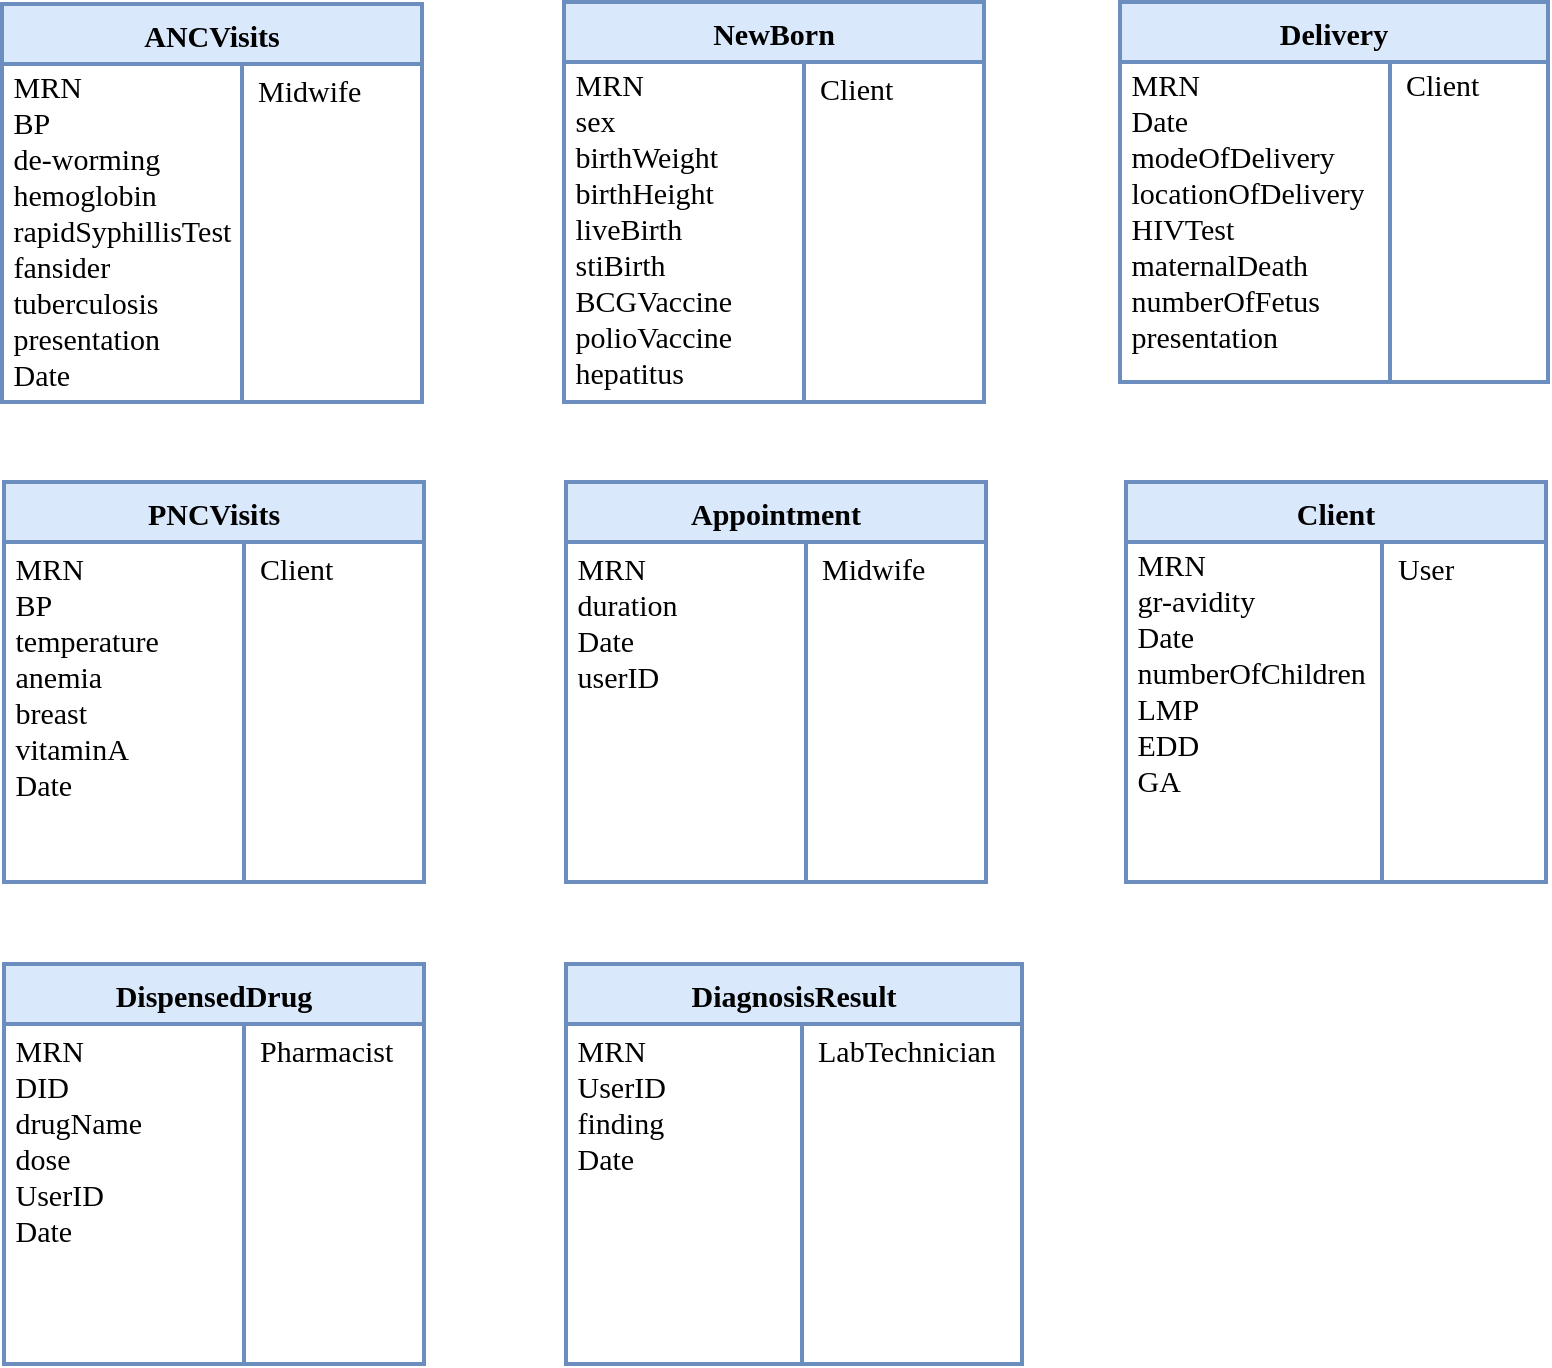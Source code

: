 <mxfile version="18.0.1" type="github">
  <diagram id="oKqYSUcY_DyimbxIJG_v" name="Page-1">
    <mxGraphModel dx="868" dy="440" grid="1" gridSize="10" guides="1" tooltips="1" connect="1" arrows="1" fold="1" page="1" pageScale="1" pageWidth="850" pageHeight="1100" math="0" shadow="0">
      <root>
        <mxCell id="0" />
        <mxCell id="1" parent="0" />
        <mxCell id="UDyWL5Y67svvrkTqsjh9-9" value="ANCVisits" style="shape=table;startSize=30;container=1;collapsible=0;childLayout=tableLayout;fixedRows=1;rowLines=0;fontStyle=1;fontFamily=Times New Roman;fontSize=15;fillColor=#dae8fc;strokeColor=#6c8ebf;strokeWidth=2;" vertex="1" parent="1">
          <mxGeometry x="40" y="121" width="210" height="199" as="geometry" />
        </mxCell>
        <mxCell id="UDyWL5Y67svvrkTqsjh9-10" value="" style="shape=tableRow;horizontal=0;startSize=0;swimlaneHead=0;swimlaneBody=0;top=0;left=0;bottom=0;right=0;collapsible=0;dropTarget=0;fillColor=none;points=[[0,0.5],[1,0.5]];portConstraint=eastwest;fontFamily=Times New Roman;fontSize=15;" vertex="1" parent="UDyWL5Y67svvrkTqsjh9-9">
          <mxGeometry y="30" width="210" height="169" as="geometry" />
        </mxCell>
        <mxCell id="UDyWL5Y67svvrkTqsjh9-11" value="&lt;div style=&quot;font-size: 15px;&quot; align=&quot;left&quot;&gt;&lt;font style=&quot;font-size: 15px;&quot;&gt;&amp;nbsp;&lt;/font&gt;&lt;font style=&quot;font-size: 15px;&quot;&gt;MRN&lt;/font&gt;&lt;font style=&quot;font-size: 15px;&quot;&gt;&lt;/font&gt;&lt;/div&gt;&lt;div style=&quot;font-size: 15px;&quot; align=&quot;left&quot;&gt;&lt;font style=&quot;font-size: 15px;&quot;&gt;&amp;nbsp;BP&lt;/font&gt;&lt;/div&gt;&lt;div style=&quot;font-size: 15px;&quot; align=&quot;left&quot;&gt;&lt;font style=&quot;font-size: 15px;&quot;&gt;&amp;nbsp;de-worming&lt;/font&gt;&lt;/div&gt;&lt;div style=&quot;font-size: 15px;&quot; align=&quot;left&quot;&gt;&lt;font style=&quot;font-size: 15px;&quot;&gt;&amp;nbsp;hemoglobin&lt;/font&gt;&lt;/div&gt;&lt;div style=&quot;font-size: 15px;&quot; align=&quot;left&quot;&gt;&lt;font style=&quot;font-size: 15px;&quot;&gt;&amp;nbsp;rapidSyphillisTest&lt;/font&gt;&lt;/div&gt;&lt;div style=&quot;font-size: 15px;&quot; align=&quot;left&quot;&gt;&lt;font style=&quot;font-size: 15px;&quot;&gt;&amp;nbsp;fansider&lt;/font&gt;&lt;/div&gt;&lt;div style=&quot;font-size: 15px;&quot; align=&quot;left&quot;&gt;&lt;font style=&quot;font-size: 15px;&quot;&gt;&amp;nbsp;tuberculosis&lt;/font&gt;&lt;/div&gt;&lt;div style=&quot;font-size: 15px;&quot; align=&quot;left&quot;&gt;&lt;font style=&quot;font-size: 15px;&quot;&gt;&amp;nbsp;presentation&lt;/font&gt;&lt;/div&gt;&lt;div style=&quot;font-size: 15px;&quot; align=&quot;left&quot;&gt;&lt;font style=&quot;font-size: 15px;&quot;&gt;&amp;nbsp;Date&lt;br&gt;&lt;/font&gt;&lt;/div&gt;&lt;div style=&quot;font-size: 15px;&quot; align=&quot;left&quot;&gt;&lt;font style=&quot;font-size: 15px;&quot;&gt;&lt;br style=&quot;font-size: 15px;&quot;&gt;&lt;/font&gt;&lt;/div&gt;&lt;div style=&quot;font-size: 15px;&quot; align=&quot;left&quot;&gt;&lt;br style=&quot;font-size: 15px;&quot;&gt;&lt;/div&gt;" style="shape=partialRectangle;html=1;whiteSpace=wrap;connectable=0;fillColor=none;top=0;left=0;bottom=0;right=0;overflow=hidden;pointerEvents=1;align=left;fontFamily=Times New Roman;fontSize=15;" vertex="1" parent="UDyWL5Y67svvrkTqsjh9-10">
          <mxGeometry width="120" height="169" as="geometry">
            <mxRectangle width="120" height="169" as="alternateBounds" />
          </mxGeometry>
        </mxCell>
        <mxCell id="UDyWL5Y67svvrkTqsjh9-12" value="&lt;div style=&quot;font-size: 15px;&quot;&gt;Midwife&lt;/div&gt;&lt;div style=&quot;font-size: 15px;&quot;&gt;&lt;br style=&quot;font-size: 15px;&quot;&gt;&lt;/div&gt;&lt;div style=&quot;font-size: 15px;&quot;&gt;&lt;br style=&quot;font-size: 15px;&quot;&gt;&lt;/div&gt;&lt;div style=&quot;font-size: 15px;&quot;&gt;&lt;br style=&quot;font-size: 15px;&quot;&gt;&lt;/div&gt;&lt;div style=&quot;font-size: 15px;&quot;&gt;&lt;br style=&quot;font-size: 15px;&quot;&gt;&lt;/div&gt;&lt;div style=&quot;font-size: 15px;&quot;&gt;&lt;br style=&quot;font-size: 15px;&quot;&gt;&lt;/div&gt;&lt;div style=&quot;font-size: 15px;&quot;&gt;&lt;br style=&quot;font-size: 15px;&quot;&gt;&lt;/div&gt;&lt;div style=&quot;font-size: 15px;&quot;&gt;&lt;br style=&quot;font-size: 15px;&quot;&gt;&lt;/div&gt;&lt;div style=&quot;font-size: 15px;&quot;&gt;&lt;br style=&quot;font-size: 15px;&quot;&gt;&lt;/div&gt;" style="shape=partialRectangle;html=1;whiteSpace=wrap;connectable=0;fillColor=none;top=0;left=0;bottom=0;right=0;align=left;spacingLeft=6;overflow=hidden;fontFamily=Times New Roman;fontSize=15;" vertex="1" parent="UDyWL5Y67svvrkTqsjh9-10">
          <mxGeometry x="120" width="90" height="169" as="geometry">
            <mxRectangle width="90" height="169" as="alternateBounds" />
          </mxGeometry>
        </mxCell>
        <mxCell id="UDyWL5Y67svvrkTqsjh9-32" value="PNCVisits" style="shape=table;startSize=30;container=1;collapsible=0;childLayout=tableLayout;fixedRows=1;rowLines=0;fontStyle=1;fontFamily=Times New Roman;fontSize=15;fillColor=#dae8fc;strokeColor=#6c8ebf;strokeWidth=2;" vertex="1" parent="1">
          <mxGeometry x="41" y="360" width="210" height="200" as="geometry" />
        </mxCell>
        <mxCell id="UDyWL5Y67svvrkTqsjh9-33" value="" style="shape=tableRow;horizontal=0;startSize=0;swimlaneHead=0;swimlaneBody=0;top=0;left=0;bottom=0;right=0;collapsible=0;dropTarget=0;fillColor=none;points=[[0,0.5],[1,0.5]];portConstraint=eastwest;fontFamily=Times New Roman;fontSize=15;" vertex="1" parent="UDyWL5Y67svvrkTqsjh9-32">
          <mxGeometry y="30" width="210" height="170" as="geometry" />
        </mxCell>
        <mxCell id="UDyWL5Y67svvrkTqsjh9-34" value="&lt;div style=&quot;font-size: 15px;&quot; align=&quot;left&quot;&gt;&lt;font style=&quot;font-size: 15px;&quot;&gt;&amp;nbsp;&lt;/font&gt;&lt;font style=&quot;font-size: 15px;&quot;&gt;MRN&lt;/font&gt;&lt;font style=&quot;font-size: 15px;&quot;&gt;&lt;/font&gt;&lt;/div&gt;&lt;div style=&quot;font-size: 15px;&quot; align=&quot;left&quot;&gt;&lt;font style=&quot;font-size: 15px;&quot;&gt;&amp;nbsp;BP&lt;/font&gt;&lt;/div&gt;&lt;div style=&quot;font-size: 15px;&quot; align=&quot;left&quot;&gt;&lt;font style=&quot;font-size: 15px;&quot;&gt;&amp;nbsp;temperature&lt;/font&gt;&lt;/div&gt;&lt;div style=&quot;font-size: 15px;&quot; align=&quot;left&quot;&gt;&lt;font style=&quot;font-size: 15px;&quot;&gt;&amp;nbsp;anemia&lt;/font&gt;&lt;/div&gt;&lt;div style=&quot;font-size: 15px;&quot; align=&quot;left&quot;&gt;&lt;font style=&quot;font-size: 15px;&quot;&gt;&amp;nbsp;breast&lt;/font&gt;&lt;/div&gt;&lt;div style=&quot;font-size: 15px;&quot; align=&quot;left&quot;&gt;&lt;font style=&quot;font-size: 15px;&quot;&gt;&amp;nbsp;vitaminA&lt;br&gt;&lt;/font&gt;&lt;/div&gt;&lt;div style=&quot;font-size: 15px;&quot; align=&quot;left&quot;&gt;&lt;font style=&quot;font-size: 15px;&quot;&gt;&amp;nbsp;Date&lt;/font&gt;&lt;/div&gt;&lt;div style=&quot;font-size: 15px;&quot; align=&quot;left&quot;&gt;&lt;font style=&quot;font-size: 15px;&quot;&gt;&lt;br&gt;&lt;/font&gt;&lt;/div&gt;&lt;div style=&quot;font-size: 15px;&quot; align=&quot;left&quot;&gt;&lt;br style=&quot;font-size: 15px;&quot;&gt;&lt;/div&gt;" style="shape=partialRectangle;html=1;whiteSpace=wrap;connectable=0;fillColor=none;top=0;left=0;bottom=0;right=0;overflow=hidden;pointerEvents=1;align=left;fontFamily=Times New Roman;fontSize=15;" vertex="1" parent="UDyWL5Y67svvrkTqsjh9-33">
          <mxGeometry width="120" height="170" as="geometry">
            <mxRectangle width="120" height="170" as="alternateBounds" />
          </mxGeometry>
        </mxCell>
        <mxCell id="UDyWL5Y67svvrkTqsjh9-35" value="&lt;div style=&quot;font-size: 15px;&quot;&gt;Client&lt;br&gt;&lt;/div&gt;&lt;div style=&quot;font-size: 15px;&quot;&gt;&lt;br style=&quot;font-size: 15px;&quot;&gt;&lt;/div&gt;&lt;div style=&quot;font-size: 15px;&quot;&gt;&lt;br style=&quot;font-size: 15px;&quot;&gt;&lt;/div&gt;&lt;div style=&quot;font-size: 15px;&quot;&gt;&lt;br style=&quot;font-size: 15px;&quot;&gt;&lt;/div&gt;&lt;div style=&quot;font-size: 15px;&quot;&gt;&lt;br style=&quot;font-size: 15px;&quot;&gt;&lt;/div&gt;&lt;div style=&quot;font-size: 15px;&quot;&gt;&lt;br style=&quot;font-size: 15px;&quot;&gt;&lt;/div&gt;&lt;div style=&quot;font-size: 15px;&quot;&gt;&lt;br style=&quot;font-size: 15px;&quot;&gt;&lt;/div&gt;&lt;div style=&quot;font-size: 15px;&quot;&gt;&lt;br style=&quot;font-size: 15px;&quot;&gt;&lt;/div&gt;&lt;div style=&quot;font-size: 15px;&quot;&gt;&lt;br style=&quot;font-size: 15px;&quot;&gt;&lt;/div&gt;" style="shape=partialRectangle;html=1;whiteSpace=wrap;connectable=0;fillColor=none;top=0;left=0;bottom=0;right=0;align=left;spacingLeft=6;overflow=hidden;fontFamily=Times New Roman;fontSize=15;" vertex="1" parent="UDyWL5Y67svvrkTqsjh9-33">
          <mxGeometry x="120" width="90" height="170" as="geometry">
            <mxRectangle width="90" height="170" as="alternateBounds" />
          </mxGeometry>
        </mxCell>
        <mxCell id="UDyWL5Y67svvrkTqsjh9-36" value="NewBorn" style="shape=table;startSize=30;container=1;collapsible=0;childLayout=tableLayout;fixedRows=1;rowLines=0;fontStyle=1;fontFamily=Times New Roman;fontSize=15;fillColor=#dae8fc;strokeColor=#6c8ebf;strokeWidth=2;" vertex="1" parent="1">
          <mxGeometry x="321" y="120" width="210" height="200" as="geometry" />
        </mxCell>
        <mxCell id="UDyWL5Y67svvrkTqsjh9-37" value="" style="shape=tableRow;horizontal=0;startSize=0;swimlaneHead=0;swimlaneBody=0;top=0;left=0;bottom=0;right=0;collapsible=0;dropTarget=0;fillColor=none;points=[[0,0.5],[1,0.5]];portConstraint=eastwest;fontFamily=Times New Roman;fontSize=15;" vertex="1" parent="UDyWL5Y67svvrkTqsjh9-36">
          <mxGeometry y="30" width="210" height="170" as="geometry" />
        </mxCell>
        <mxCell id="UDyWL5Y67svvrkTqsjh9-38" value="&lt;div style=&quot;font-size: 15px;&quot; align=&quot;left&quot;&gt;&lt;font style=&quot;font-size: 15px;&quot;&gt;&amp;nbsp;&lt;/font&gt;&lt;font style=&quot;font-size: 15px;&quot;&gt;MRN&lt;/font&gt;&lt;font style=&quot;font-size: 15px;&quot;&gt;&lt;/font&gt;&lt;/div&gt;&lt;div style=&quot;font-size: 15px;&quot; align=&quot;left&quot;&gt;&lt;font style=&quot;font-size: 15px;&quot;&gt;&amp;nbsp;sex&lt;/font&gt;&lt;/div&gt;&lt;div style=&quot;font-size: 15px;&quot; align=&quot;left&quot;&gt;&lt;font style=&quot;font-size: 15px;&quot;&gt;&amp;nbsp;birthWeight&lt;/font&gt;&lt;/div&gt;&lt;div style=&quot;font-size: 15px;&quot; align=&quot;left&quot;&gt;&lt;font style=&quot;font-size: 15px;&quot;&gt;&amp;nbsp;birthHeight&lt;/font&gt;&lt;/div&gt;&lt;div style=&quot;font-size: 15px;&quot; align=&quot;left&quot;&gt;&lt;font style=&quot;font-size: 15px;&quot;&gt;&amp;nbsp;liveBirth&lt;br&gt;&lt;/font&gt;&lt;/div&gt;&lt;div style=&quot;font-size: 15px;&quot; align=&quot;left&quot;&gt;&lt;font style=&quot;font-size: 15px;&quot;&gt;&amp;nbsp;stiBirth&lt;/font&gt;&lt;/div&gt;&lt;div style=&quot;font-size: 15px;&quot; align=&quot;left&quot;&gt;&lt;font style=&quot;font-size: 15px;&quot;&gt;&amp;nbsp;BCGVaccine&lt;/font&gt;&lt;/div&gt;&lt;div style=&quot;font-size: 15px;&quot; align=&quot;left&quot;&gt;&lt;font style=&quot;font-size: 15px;&quot;&gt;&amp;nbsp;polioVaccine&lt;/font&gt;&lt;/div&gt;&lt;div style=&quot;font-size: 15px;&quot; align=&quot;left&quot;&gt;&lt;font style=&quot;font-size: 15px;&quot;&gt;&amp;nbsp;hepatitus&lt;/font&gt;&lt;/div&gt;&lt;div style=&quot;font-size: 15px;&quot; align=&quot;left&quot;&gt;&lt;font style=&quot;font-size: 15px;&quot;&gt;&lt;br style=&quot;font-size: 15px;&quot;&gt;&lt;/font&gt;&lt;/div&gt;&lt;div style=&quot;font-size: 15px;&quot; align=&quot;left&quot;&gt;&lt;br style=&quot;font-size: 15px;&quot;&gt;&lt;/div&gt;" style="shape=partialRectangle;html=1;whiteSpace=wrap;connectable=0;fillColor=none;top=0;left=0;bottom=0;right=0;overflow=hidden;pointerEvents=1;align=left;fontFamily=Times New Roman;fontSize=15;" vertex="1" parent="UDyWL5Y67svvrkTqsjh9-37">
          <mxGeometry width="120" height="170" as="geometry">
            <mxRectangle width="120" height="170" as="alternateBounds" />
          </mxGeometry>
        </mxCell>
        <mxCell id="UDyWL5Y67svvrkTqsjh9-39" value="&lt;div&gt;Client&lt;/div&gt;&lt;div&gt;&lt;br&gt;&lt;/div&gt;&lt;div&gt;&lt;br&gt;&lt;/div&gt;&lt;div&gt;&lt;br&gt;&lt;/div&gt;&lt;div&gt;&lt;br&gt;&lt;/div&gt;&lt;div&gt;&lt;br&gt;&lt;/div&gt;&lt;div&gt;&lt;br&gt;&lt;/div&gt;&lt;div&gt;&lt;br&gt;&lt;/div&gt;&lt;div&gt;&lt;br&gt;&lt;/div&gt;" style="shape=partialRectangle;html=1;whiteSpace=wrap;connectable=0;fillColor=none;top=0;left=0;bottom=0;right=0;align=left;spacingLeft=6;overflow=hidden;fontFamily=Times New Roman;fontSize=15;" vertex="1" parent="UDyWL5Y67svvrkTqsjh9-37">
          <mxGeometry x="120" width="90" height="170" as="geometry">
            <mxRectangle width="90" height="170" as="alternateBounds" />
          </mxGeometry>
        </mxCell>
        <mxCell id="UDyWL5Y67svvrkTqsjh9-40" value="Delivery" style="shape=table;startSize=30;container=1;collapsible=0;childLayout=tableLayout;fixedRows=1;rowLines=0;fontStyle=1;fontFamily=Times New Roman;fontSize=15;fillColor=#dae8fc;strokeColor=#6c8ebf;strokeWidth=2;" vertex="1" parent="1">
          <mxGeometry x="599" y="120" width="214" height="190" as="geometry" />
        </mxCell>
        <mxCell id="UDyWL5Y67svvrkTqsjh9-41" value="" style="shape=tableRow;horizontal=0;startSize=0;swimlaneHead=0;swimlaneBody=0;top=0;left=0;bottom=0;right=0;collapsible=0;dropTarget=0;fillColor=none;points=[[0,0.5],[1,0.5]];portConstraint=eastwest;fontFamily=Times New Roman;fontSize=15;" vertex="1" parent="UDyWL5Y67svvrkTqsjh9-40">
          <mxGeometry y="30" width="214" height="160" as="geometry" />
        </mxCell>
        <mxCell id="UDyWL5Y67svvrkTqsjh9-42" value="&lt;div style=&quot;font-size: 15px;&quot; align=&quot;left&quot;&gt;&lt;font style=&quot;font-size: 15px;&quot;&gt;&amp;nbsp;MRN&lt;/font&gt;&lt;font style=&quot;font-size: 15px;&quot;&gt;&lt;/font&gt;&lt;/div&gt;&lt;div style=&quot;font-size: 15px;&quot; align=&quot;left&quot;&gt;&lt;font style=&quot;font-size: 15px;&quot;&gt;&amp;nbsp;Date&lt;/font&gt;&lt;/div&gt;&lt;div style=&quot;font-size: 15px;&quot; align=&quot;left&quot;&gt;&lt;font style=&quot;font-size: 15px;&quot;&gt;&amp;nbsp;modeOfDelivery&lt;/font&gt;&lt;/div&gt;&lt;div style=&quot;font-size: 15px;&quot; align=&quot;left&quot;&gt;&lt;font style=&quot;font-size: 15px;&quot;&gt;&amp;nbsp;locationOfDelivery&lt;/font&gt;&lt;/div&gt;&lt;div style=&quot;font-size: 15px;&quot; align=&quot;left&quot;&gt;&lt;font style=&quot;font-size: 15px;&quot;&gt;&amp;nbsp;HIVTest&lt;br&gt;&lt;/font&gt;&lt;/div&gt;&lt;div style=&quot;font-size: 15px;&quot; align=&quot;left&quot;&gt;&lt;font style=&quot;font-size: 15px;&quot;&gt;&amp;nbsp;maternalDeath&lt;/font&gt;&lt;/div&gt;&lt;div style=&quot;font-size: 15px;&quot; align=&quot;left&quot;&gt;&lt;font style=&quot;font-size: 15px;&quot;&gt;&amp;nbsp;numberOfFetus&lt;/font&gt;&lt;/div&gt;&lt;div style=&quot;font-size: 15px;&quot; align=&quot;left&quot;&gt;&lt;font style=&quot;font-size: 15px;&quot;&gt;&amp;nbsp;presentation&lt;/font&gt;&lt;/div&gt;&lt;div style=&quot;font-size: 15px;&quot; align=&quot;left&quot;&gt;&lt;br style=&quot;font-size: 15px;&quot;&gt;&lt;/div&gt;" style="shape=partialRectangle;html=1;whiteSpace=wrap;connectable=0;fillColor=none;top=0;left=0;bottom=0;right=0;overflow=hidden;pointerEvents=1;align=left;fontFamily=Times New Roman;fontSize=15;" vertex="1" parent="UDyWL5Y67svvrkTqsjh9-41">
          <mxGeometry width="135" height="160" as="geometry">
            <mxRectangle width="135" height="160" as="alternateBounds" />
          </mxGeometry>
        </mxCell>
        <mxCell id="UDyWL5Y67svvrkTqsjh9-43" value="&lt;div style=&quot;font-size: 15px;&quot;&gt;Client&lt;br&gt;&lt;/div&gt;&lt;div style=&quot;font-size: 15px;&quot;&gt;&lt;br style=&quot;font-size: 15px;&quot;&gt;&lt;/div&gt;&lt;div style=&quot;font-size: 15px;&quot;&gt;&lt;br style=&quot;font-size: 15px;&quot;&gt;&lt;/div&gt;&lt;div style=&quot;font-size: 15px;&quot;&gt;&lt;br style=&quot;font-size: 15px;&quot;&gt;&lt;/div&gt;&lt;div style=&quot;font-size: 15px;&quot;&gt;&lt;br style=&quot;font-size: 15px;&quot;&gt;&lt;/div&gt;&lt;div style=&quot;font-size: 15px;&quot;&gt;&lt;br style=&quot;font-size: 15px;&quot;&gt;&lt;/div&gt;&lt;div style=&quot;font-size: 15px;&quot;&gt;&lt;br style=&quot;font-size: 15px;&quot;&gt;&lt;/div&gt;&lt;div style=&quot;font-size: 15px;&quot;&gt;&lt;br style=&quot;font-size: 15px;&quot;&gt;&lt;/div&gt;&lt;div style=&quot;font-size: 15px;&quot;&gt;&lt;br style=&quot;font-size: 15px;&quot;&gt;&lt;/div&gt;" style="shape=partialRectangle;html=1;whiteSpace=wrap;connectable=0;fillColor=none;top=0;left=0;bottom=0;right=0;align=left;spacingLeft=6;overflow=hidden;fontFamily=Times New Roman;fontSize=15;" vertex="1" parent="UDyWL5Y67svvrkTqsjh9-41">
          <mxGeometry x="135" width="79" height="160" as="geometry">
            <mxRectangle width="79" height="160" as="alternateBounds" />
          </mxGeometry>
        </mxCell>
        <mxCell id="UDyWL5Y67svvrkTqsjh9-44" value="Appointment" style="shape=table;startSize=30;container=1;collapsible=0;childLayout=tableLayout;fixedRows=1;rowLines=0;fontStyle=1;fontFamily=Times New Roman;fontSize=15;fillColor=#dae8fc;strokeColor=#6c8ebf;strokeWidth=2;" vertex="1" parent="1">
          <mxGeometry x="322" y="360" width="210" height="200" as="geometry" />
        </mxCell>
        <mxCell id="UDyWL5Y67svvrkTqsjh9-45" value="" style="shape=tableRow;horizontal=0;startSize=0;swimlaneHead=0;swimlaneBody=0;top=0;left=0;bottom=0;right=0;collapsible=0;dropTarget=0;fillColor=none;points=[[0,0.5],[1,0.5]];portConstraint=eastwest;fontFamily=Times New Roman;fontSize=15;" vertex="1" parent="UDyWL5Y67svvrkTqsjh9-44">
          <mxGeometry y="30" width="210" height="170" as="geometry" />
        </mxCell>
        <mxCell id="UDyWL5Y67svvrkTqsjh9-46" value="&lt;div style=&quot;font-size: 15px;&quot; align=&quot;left&quot;&gt;&lt;font style=&quot;font-size: 15px;&quot;&gt;&amp;nbsp;&lt;/font&gt;&lt;font style=&quot;font-size: 15px;&quot;&gt;MRN&lt;/font&gt;&lt;font style=&quot;font-size: 15px;&quot;&gt;&lt;/font&gt;&lt;/div&gt;&lt;div style=&quot;font-size: 15px;&quot; align=&quot;left&quot;&gt;&lt;font style=&quot;font-size: 15px;&quot;&gt;&amp;nbsp;duration&lt;/font&gt;&lt;/div&gt;&lt;div style=&quot;font-size: 15px;&quot; align=&quot;left&quot;&gt;&lt;font style=&quot;font-size: 15px;&quot;&gt;&amp;nbsp;Date&lt;/font&gt;&lt;/div&gt;&lt;div style=&quot;font-size: 15px;&quot; align=&quot;left&quot;&gt;&lt;font style=&quot;font-size: 15px;&quot;&gt;&amp;nbsp;userID&lt;/font&gt;&lt;/div&gt;&lt;div style=&quot;font-size: 15px;&quot; align=&quot;left&quot;&gt;&lt;font style=&quot;font-size: 15px;&quot;&gt;&lt;br&gt;&lt;/font&gt;&lt;/div&gt;&lt;div style=&quot;font-size: 15px;&quot; align=&quot;left&quot;&gt;&lt;font style=&quot;font-size: 15px;&quot;&gt;&lt;br&gt;&lt;/font&gt;&lt;/div&gt;&lt;div style=&quot;font-size: 15px;&quot; align=&quot;left&quot;&gt;&lt;font style=&quot;font-size: 15px;&quot;&gt;&lt;br&gt;&lt;/font&gt;&lt;/div&gt;&lt;div style=&quot;font-size: 15px;&quot; align=&quot;left&quot;&gt;&lt;font style=&quot;font-size: 15px;&quot;&gt;&lt;br&gt;&lt;/font&gt;&lt;/div&gt;&lt;div style=&quot;font-size: 15px;&quot; align=&quot;left&quot;&gt;&lt;font style=&quot;font-size: 15px;&quot;&gt;&lt;br&gt;&lt;/font&gt;&lt;/div&gt;" style="shape=partialRectangle;html=1;whiteSpace=wrap;connectable=0;fillColor=none;top=0;left=0;bottom=0;right=0;overflow=hidden;pointerEvents=1;align=left;fontFamily=Times New Roman;fontSize=15;" vertex="1" parent="UDyWL5Y67svvrkTqsjh9-45">
          <mxGeometry width="120" height="170" as="geometry">
            <mxRectangle width="120" height="170" as="alternateBounds" />
          </mxGeometry>
        </mxCell>
        <mxCell id="UDyWL5Y67svvrkTqsjh9-47" value="&lt;div style=&quot;font-size: 15px;&quot;&gt;Midwife&lt;br&gt;&lt;/div&gt;&lt;div style=&quot;font-size: 15px;&quot;&gt;&lt;br style=&quot;font-size: 15px;&quot;&gt;&lt;/div&gt;&lt;div style=&quot;font-size: 15px;&quot;&gt;&lt;br style=&quot;font-size: 15px;&quot;&gt;&lt;/div&gt;&lt;div style=&quot;font-size: 15px;&quot;&gt;&lt;br style=&quot;font-size: 15px;&quot;&gt;&lt;/div&gt;&lt;div style=&quot;font-size: 15px;&quot;&gt;&lt;br style=&quot;font-size: 15px;&quot;&gt;&lt;/div&gt;&lt;div style=&quot;font-size: 15px;&quot;&gt;&lt;br style=&quot;font-size: 15px;&quot;&gt;&lt;/div&gt;&lt;div style=&quot;font-size: 15px;&quot;&gt;&lt;br style=&quot;font-size: 15px;&quot;&gt;&lt;/div&gt;&lt;div style=&quot;font-size: 15px;&quot;&gt;&lt;br style=&quot;font-size: 15px;&quot;&gt;&lt;/div&gt;&lt;div style=&quot;font-size: 15px;&quot;&gt;&lt;br style=&quot;font-size: 15px;&quot;&gt;&lt;/div&gt;" style="shape=partialRectangle;html=1;whiteSpace=wrap;connectable=0;fillColor=none;top=0;left=0;bottom=0;right=0;align=left;spacingLeft=6;overflow=hidden;fontFamily=Times New Roman;fontSize=15;" vertex="1" parent="UDyWL5Y67svvrkTqsjh9-45">
          <mxGeometry x="120" width="90" height="170" as="geometry">
            <mxRectangle width="90" height="170" as="alternateBounds" />
          </mxGeometry>
        </mxCell>
        <mxCell id="UDyWL5Y67svvrkTqsjh9-49" value="Client" style="shape=table;startSize=30;container=1;collapsible=0;childLayout=tableLayout;fixedRows=1;rowLines=0;fontStyle=1;fontFamily=Times New Roman;fontSize=15;fillColor=#dae8fc;strokeColor=#6c8ebf;strokeWidth=2;" vertex="1" parent="1">
          <mxGeometry x="602" y="360" width="210" height="200" as="geometry" />
        </mxCell>
        <mxCell id="UDyWL5Y67svvrkTqsjh9-50" value="" style="shape=tableRow;horizontal=0;startSize=0;swimlaneHead=0;swimlaneBody=0;top=0;left=0;bottom=0;right=0;collapsible=0;dropTarget=0;fillColor=none;points=[[0,0.5],[1,0.5]];portConstraint=eastwest;fontFamily=Times New Roman;fontSize=15;" vertex="1" parent="UDyWL5Y67svvrkTqsjh9-49">
          <mxGeometry y="30" width="210" height="170" as="geometry" />
        </mxCell>
        <mxCell id="UDyWL5Y67svvrkTqsjh9-51" value="&lt;div style=&quot;font-size: 15px;&quot; align=&quot;left&quot;&gt;&lt;font style=&quot;font-size: 15px;&quot;&gt;&amp;nbsp;&lt;/font&gt;&lt;font style=&quot;font-size: 15px;&quot;&gt;MRN&lt;/font&gt;&lt;font style=&quot;font-size: 15px;&quot;&gt;&lt;/font&gt;&lt;/div&gt;&lt;div style=&quot;font-size: 15px;&quot; align=&quot;left&quot;&gt;&lt;font style=&quot;font-size: 15px;&quot;&gt;&amp;nbsp;gr-avidity&lt;/font&gt;&lt;/div&gt;&lt;div style=&quot;font-size: 15px;&quot; align=&quot;left&quot;&gt;&lt;font style=&quot;font-size: 15px;&quot;&gt;&amp;nbsp;Date&lt;/font&gt;&lt;/div&gt;&lt;div style=&quot;font-size: 15px;&quot; align=&quot;left&quot;&gt;&lt;font style=&quot;font-size: 15px;&quot;&gt;&amp;nbsp;numberOfChildren&lt;/font&gt;&lt;/div&gt;&lt;div style=&quot;font-size: 15px;&quot; align=&quot;left&quot;&gt;&lt;font style=&quot;font-size: 15px;&quot;&gt;&amp;nbsp;LMP&lt;/font&gt;&lt;/div&gt;&lt;div style=&quot;font-size: 15px;&quot; align=&quot;left&quot;&gt;&lt;font style=&quot;font-size: 15px;&quot;&gt;&amp;nbsp;EDD&lt;/font&gt;&lt;/div&gt;&lt;div style=&quot;font-size: 15px;&quot; align=&quot;left&quot;&gt;&lt;font style=&quot;font-size: 15px;&quot;&gt;&amp;nbsp;GA&lt;br&gt;&lt;/font&gt;&lt;/div&gt;&lt;div style=&quot;font-size: 15px;&quot; align=&quot;left&quot;&gt;&lt;font style=&quot;font-size: 15px;&quot;&gt;&lt;br&gt;&lt;/font&gt;&lt;/div&gt;&lt;div style=&quot;font-size: 15px;&quot; align=&quot;left&quot;&gt;&lt;font style=&quot;font-size: 15px;&quot;&gt;&lt;br&gt;&lt;/font&gt;&lt;/div&gt;&lt;div style=&quot;font-size: 15px;&quot; align=&quot;left&quot;&gt;&lt;font style=&quot;font-size: 15px;&quot;&gt;&lt;br&gt;&lt;/font&gt;&lt;/div&gt;" style="shape=partialRectangle;html=1;whiteSpace=wrap;connectable=0;fillColor=none;top=0;left=0;bottom=0;right=0;overflow=hidden;pointerEvents=1;align=left;fontFamily=Times New Roman;fontSize=15;" vertex="1" parent="UDyWL5Y67svvrkTqsjh9-50">
          <mxGeometry width="128" height="170" as="geometry">
            <mxRectangle width="128" height="170" as="alternateBounds" />
          </mxGeometry>
        </mxCell>
        <mxCell id="UDyWL5Y67svvrkTqsjh9-52" value="&lt;div style=&quot;font-size: 15px;&quot;&gt;User&lt;br&gt;&lt;/div&gt;&lt;div style=&quot;font-size: 15px;&quot;&gt;&lt;br style=&quot;font-size: 15px;&quot;&gt;&lt;/div&gt;&lt;div style=&quot;font-size: 15px;&quot;&gt;&lt;br style=&quot;font-size: 15px;&quot;&gt;&lt;/div&gt;&lt;div style=&quot;font-size: 15px;&quot;&gt;&lt;br style=&quot;font-size: 15px;&quot;&gt;&lt;/div&gt;&lt;div style=&quot;font-size: 15px;&quot;&gt;&lt;br style=&quot;font-size: 15px;&quot;&gt;&lt;/div&gt;&lt;div style=&quot;font-size: 15px;&quot;&gt;&lt;br style=&quot;font-size: 15px;&quot;&gt;&lt;/div&gt;&lt;div style=&quot;font-size: 15px;&quot;&gt;&lt;br style=&quot;font-size: 15px;&quot;&gt;&lt;/div&gt;&lt;div style=&quot;font-size: 15px;&quot;&gt;&lt;br style=&quot;font-size: 15px;&quot;&gt;&lt;/div&gt;&lt;div style=&quot;font-size: 15px;&quot;&gt;&lt;br style=&quot;font-size: 15px;&quot;&gt;&lt;/div&gt;" style="shape=partialRectangle;html=1;whiteSpace=wrap;connectable=0;fillColor=none;top=0;left=0;bottom=0;right=0;align=left;spacingLeft=6;overflow=hidden;fontFamily=Times New Roman;fontSize=15;" vertex="1" parent="UDyWL5Y67svvrkTqsjh9-50">
          <mxGeometry x="128" width="82" height="170" as="geometry">
            <mxRectangle width="82" height="170" as="alternateBounds" />
          </mxGeometry>
        </mxCell>
        <mxCell id="UDyWL5Y67svvrkTqsjh9-54" value="DispensedDrug" style="shape=table;startSize=30;container=1;collapsible=0;childLayout=tableLayout;fixedRows=1;rowLines=0;fontStyle=1;fontFamily=Times New Roman;fontSize=15;fillColor=#dae8fc;strokeColor=#6c8ebf;strokeWidth=2;" vertex="1" parent="1">
          <mxGeometry x="41" y="601" width="210" height="200" as="geometry" />
        </mxCell>
        <mxCell id="UDyWL5Y67svvrkTqsjh9-55" value="" style="shape=tableRow;horizontal=0;startSize=0;swimlaneHead=0;swimlaneBody=0;top=0;left=0;bottom=0;right=0;collapsible=0;dropTarget=0;fillColor=none;points=[[0,0.5],[1,0.5]];portConstraint=eastwest;fontFamily=Times New Roman;fontSize=15;" vertex="1" parent="UDyWL5Y67svvrkTqsjh9-54">
          <mxGeometry y="30" width="210" height="170" as="geometry" />
        </mxCell>
        <mxCell id="UDyWL5Y67svvrkTqsjh9-56" value="&lt;div style=&quot;font-size: 15px;&quot; align=&quot;left&quot;&gt;&lt;font style=&quot;font-size: 15px;&quot;&gt;&amp;nbsp;&lt;/font&gt;&lt;font style=&quot;font-size: 15px;&quot;&gt;MRN&lt;/font&gt;&lt;font style=&quot;font-size: 15px;&quot;&gt;&lt;/font&gt;&lt;/div&gt;&lt;div style=&quot;font-size: 15px;&quot; align=&quot;left&quot;&gt;&lt;font style=&quot;font-size: 15px;&quot;&gt;&amp;nbsp;DID&lt;/font&gt;&lt;/div&gt;&lt;div style=&quot;font-size: 15px;&quot; align=&quot;left&quot;&gt;&lt;font style=&quot;font-size: 15px;&quot;&gt;&amp;nbsp;drugName&lt;/font&gt;&lt;/div&gt;&lt;div style=&quot;font-size: 15px;&quot; align=&quot;left&quot;&gt;&lt;font style=&quot;font-size: 15px;&quot;&gt;&amp;nbsp;dose&lt;/font&gt;&lt;/div&gt;&lt;div style=&quot;font-size: 15px;&quot; align=&quot;left&quot;&gt;&lt;font style=&quot;font-size: 15px;&quot;&gt;&amp;nbsp;UserID&lt;/font&gt;&lt;/div&gt;&lt;div style=&quot;font-size: 15px;&quot; align=&quot;left&quot;&gt;&lt;font style=&quot;font-size: 15px;&quot;&gt;&amp;nbsp;Date&lt;/font&gt;&lt;/div&gt;&lt;div style=&quot;font-size: 15px;&quot; align=&quot;left&quot;&gt;&lt;font style=&quot;font-size: 15px;&quot;&gt;&lt;br&gt;&lt;/font&gt;&lt;/div&gt;&lt;div style=&quot;font-size: 15px;&quot; align=&quot;left&quot;&gt;&lt;font style=&quot;font-size: 15px;&quot;&gt;&lt;br&gt;&lt;/font&gt;&lt;/div&gt;&lt;div style=&quot;font-size: 15px;&quot; align=&quot;left&quot;&gt;&lt;br style=&quot;font-size: 15px;&quot;&gt;&lt;/div&gt;" style="shape=partialRectangle;html=1;whiteSpace=wrap;connectable=0;fillColor=none;top=0;left=0;bottom=0;right=0;overflow=hidden;pointerEvents=1;align=left;fontFamily=Times New Roman;fontSize=15;" vertex="1" parent="UDyWL5Y67svvrkTqsjh9-55">
          <mxGeometry width="120" height="170" as="geometry">
            <mxRectangle width="120" height="170" as="alternateBounds" />
          </mxGeometry>
        </mxCell>
        <mxCell id="UDyWL5Y67svvrkTqsjh9-57" value="&lt;div style=&quot;font-size: 15px;&quot;&gt;Pharmacist&lt;br&gt;&lt;/div&gt;&lt;div style=&quot;font-size: 15px;&quot;&gt;&lt;br style=&quot;font-size: 15px;&quot;&gt;&lt;/div&gt;&lt;div style=&quot;font-size: 15px;&quot;&gt;&lt;br style=&quot;font-size: 15px;&quot;&gt;&lt;/div&gt;&lt;div style=&quot;font-size: 15px;&quot;&gt;&lt;br style=&quot;font-size: 15px;&quot;&gt;&lt;/div&gt;&lt;div style=&quot;font-size: 15px;&quot;&gt;&lt;br style=&quot;font-size: 15px;&quot;&gt;&lt;/div&gt;&lt;div style=&quot;font-size: 15px;&quot;&gt;&lt;br style=&quot;font-size: 15px;&quot;&gt;&lt;/div&gt;&lt;div style=&quot;font-size: 15px;&quot;&gt;&lt;br style=&quot;font-size: 15px;&quot;&gt;&lt;/div&gt;&lt;div style=&quot;font-size: 15px;&quot;&gt;&lt;br style=&quot;font-size: 15px;&quot;&gt;&lt;/div&gt;&lt;div style=&quot;font-size: 15px;&quot;&gt;&lt;br style=&quot;font-size: 15px;&quot;&gt;&lt;/div&gt;" style="shape=partialRectangle;html=1;whiteSpace=wrap;connectable=0;fillColor=none;top=0;left=0;bottom=0;right=0;align=left;spacingLeft=6;overflow=hidden;fontFamily=Times New Roman;fontSize=15;" vertex="1" parent="UDyWL5Y67svvrkTqsjh9-55">
          <mxGeometry x="120" width="90" height="170" as="geometry">
            <mxRectangle width="90" height="170" as="alternateBounds" />
          </mxGeometry>
        </mxCell>
        <mxCell id="UDyWL5Y67svvrkTqsjh9-59" value="DiagnosisResult" style="shape=table;startSize=30;container=1;collapsible=0;childLayout=tableLayout;fixedRows=1;rowLines=0;fontStyle=1;fontFamily=Times New Roman;fontSize=15;fillColor=#dae8fc;strokeColor=#6c8ebf;strokeWidth=2;" vertex="1" parent="1">
          <mxGeometry x="322" y="601" width="228" height="200" as="geometry" />
        </mxCell>
        <mxCell id="UDyWL5Y67svvrkTqsjh9-60" value="" style="shape=tableRow;horizontal=0;startSize=0;swimlaneHead=0;swimlaneBody=0;top=0;left=0;bottom=0;right=0;collapsible=0;dropTarget=0;fillColor=none;points=[[0,0.5],[1,0.5]];portConstraint=eastwest;fontFamily=Times New Roman;fontSize=15;" vertex="1" parent="UDyWL5Y67svvrkTqsjh9-59">
          <mxGeometry y="30" width="228" height="170" as="geometry" />
        </mxCell>
        <mxCell id="UDyWL5Y67svvrkTqsjh9-61" value="&lt;div style=&quot;font-size: 15px;&quot; align=&quot;left&quot;&gt;&lt;font style=&quot;font-size: 15px;&quot;&gt;&amp;nbsp;&lt;/font&gt;&lt;font style=&quot;font-size: 15px;&quot;&gt;MRN&lt;/font&gt;&lt;font style=&quot;font-size: 15px;&quot;&gt;&lt;/font&gt;&lt;/div&gt;&lt;div style=&quot;font-size: 15px;&quot; align=&quot;left&quot;&gt;&lt;font style=&quot;font-size: 15px;&quot;&gt;&amp;nbsp;UserID&lt;/font&gt;&lt;/div&gt;&lt;div style=&quot;font-size: 15px;&quot; align=&quot;left&quot;&gt;&lt;font style=&quot;font-size: 15px;&quot;&gt;&amp;nbsp;finding&lt;/font&gt;&lt;/div&gt;&lt;div style=&quot;font-size: 15px;&quot; align=&quot;left&quot;&gt;&lt;font style=&quot;font-size: 15px;&quot;&gt;&amp;nbsp;Date&lt;/font&gt;&lt;/div&gt;&lt;div style=&quot;font-size: 15px;&quot; align=&quot;left&quot;&gt;&lt;font style=&quot;font-size: 15px;&quot;&gt;&lt;br&gt;&lt;/font&gt;&lt;/div&gt;&lt;div style=&quot;font-size: 15px;&quot; align=&quot;left&quot;&gt;&lt;font style=&quot;font-size: 15px;&quot;&gt;&lt;br&gt;&lt;/font&gt;&lt;/div&gt;&lt;div style=&quot;font-size: 15px;&quot; align=&quot;left&quot;&gt;&lt;font style=&quot;font-size: 15px;&quot;&gt;&lt;br&gt;&lt;/font&gt;&lt;/div&gt;&lt;div style=&quot;font-size: 15px;&quot; align=&quot;left&quot;&gt;&lt;font style=&quot;font-size: 15px;&quot;&gt;&lt;br&gt;&lt;/font&gt;&lt;/div&gt;&lt;div style=&quot;font-size: 15px;&quot; align=&quot;left&quot;&gt;&lt;br style=&quot;font-size: 15px;&quot;&gt;&lt;/div&gt;" style="shape=partialRectangle;html=1;whiteSpace=wrap;connectable=0;fillColor=none;top=0;left=0;bottom=0;right=0;overflow=hidden;pointerEvents=1;align=left;fontFamily=Times New Roman;fontSize=15;" vertex="1" parent="UDyWL5Y67svvrkTqsjh9-60">
          <mxGeometry width="118" height="170" as="geometry">
            <mxRectangle width="118" height="170" as="alternateBounds" />
          </mxGeometry>
        </mxCell>
        <mxCell id="UDyWL5Y67svvrkTqsjh9-62" value="&lt;div style=&quot;font-size: 15px;&quot;&gt;LabTechnician&lt;br&gt;&lt;/div&gt;&lt;div style=&quot;font-size: 15px;&quot;&gt;&lt;br style=&quot;font-size: 15px;&quot;&gt;&lt;/div&gt;&lt;div style=&quot;font-size: 15px;&quot;&gt;&lt;br style=&quot;font-size: 15px;&quot;&gt;&lt;/div&gt;&lt;div style=&quot;font-size: 15px;&quot;&gt;&lt;br style=&quot;font-size: 15px;&quot;&gt;&lt;/div&gt;&lt;div style=&quot;font-size: 15px;&quot;&gt;&lt;br style=&quot;font-size: 15px;&quot;&gt;&lt;/div&gt;&lt;div style=&quot;font-size: 15px;&quot;&gt;&lt;br style=&quot;font-size: 15px;&quot;&gt;&lt;/div&gt;&lt;div style=&quot;font-size: 15px;&quot;&gt;&lt;br style=&quot;font-size: 15px;&quot;&gt;&lt;/div&gt;&lt;div style=&quot;font-size: 15px;&quot;&gt;&lt;br style=&quot;font-size: 15px;&quot;&gt;&lt;/div&gt;&lt;div style=&quot;font-size: 15px;&quot;&gt;&lt;br style=&quot;font-size: 15px;&quot;&gt;&lt;/div&gt;" style="shape=partialRectangle;html=1;whiteSpace=wrap;connectable=0;fillColor=none;top=0;left=0;bottom=0;right=0;align=left;spacingLeft=6;overflow=hidden;fontFamily=Times New Roman;fontSize=15;" vertex="1" parent="UDyWL5Y67svvrkTqsjh9-60">
          <mxGeometry x="118" width="110" height="170" as="geometry">
            <mxRectangle width="110" height="170" as="alternateBounds" />
          </mxGeometry>
        </mxCell>
      </root>
    </mxGraphModel>
  </diagram>
</mxfile>
